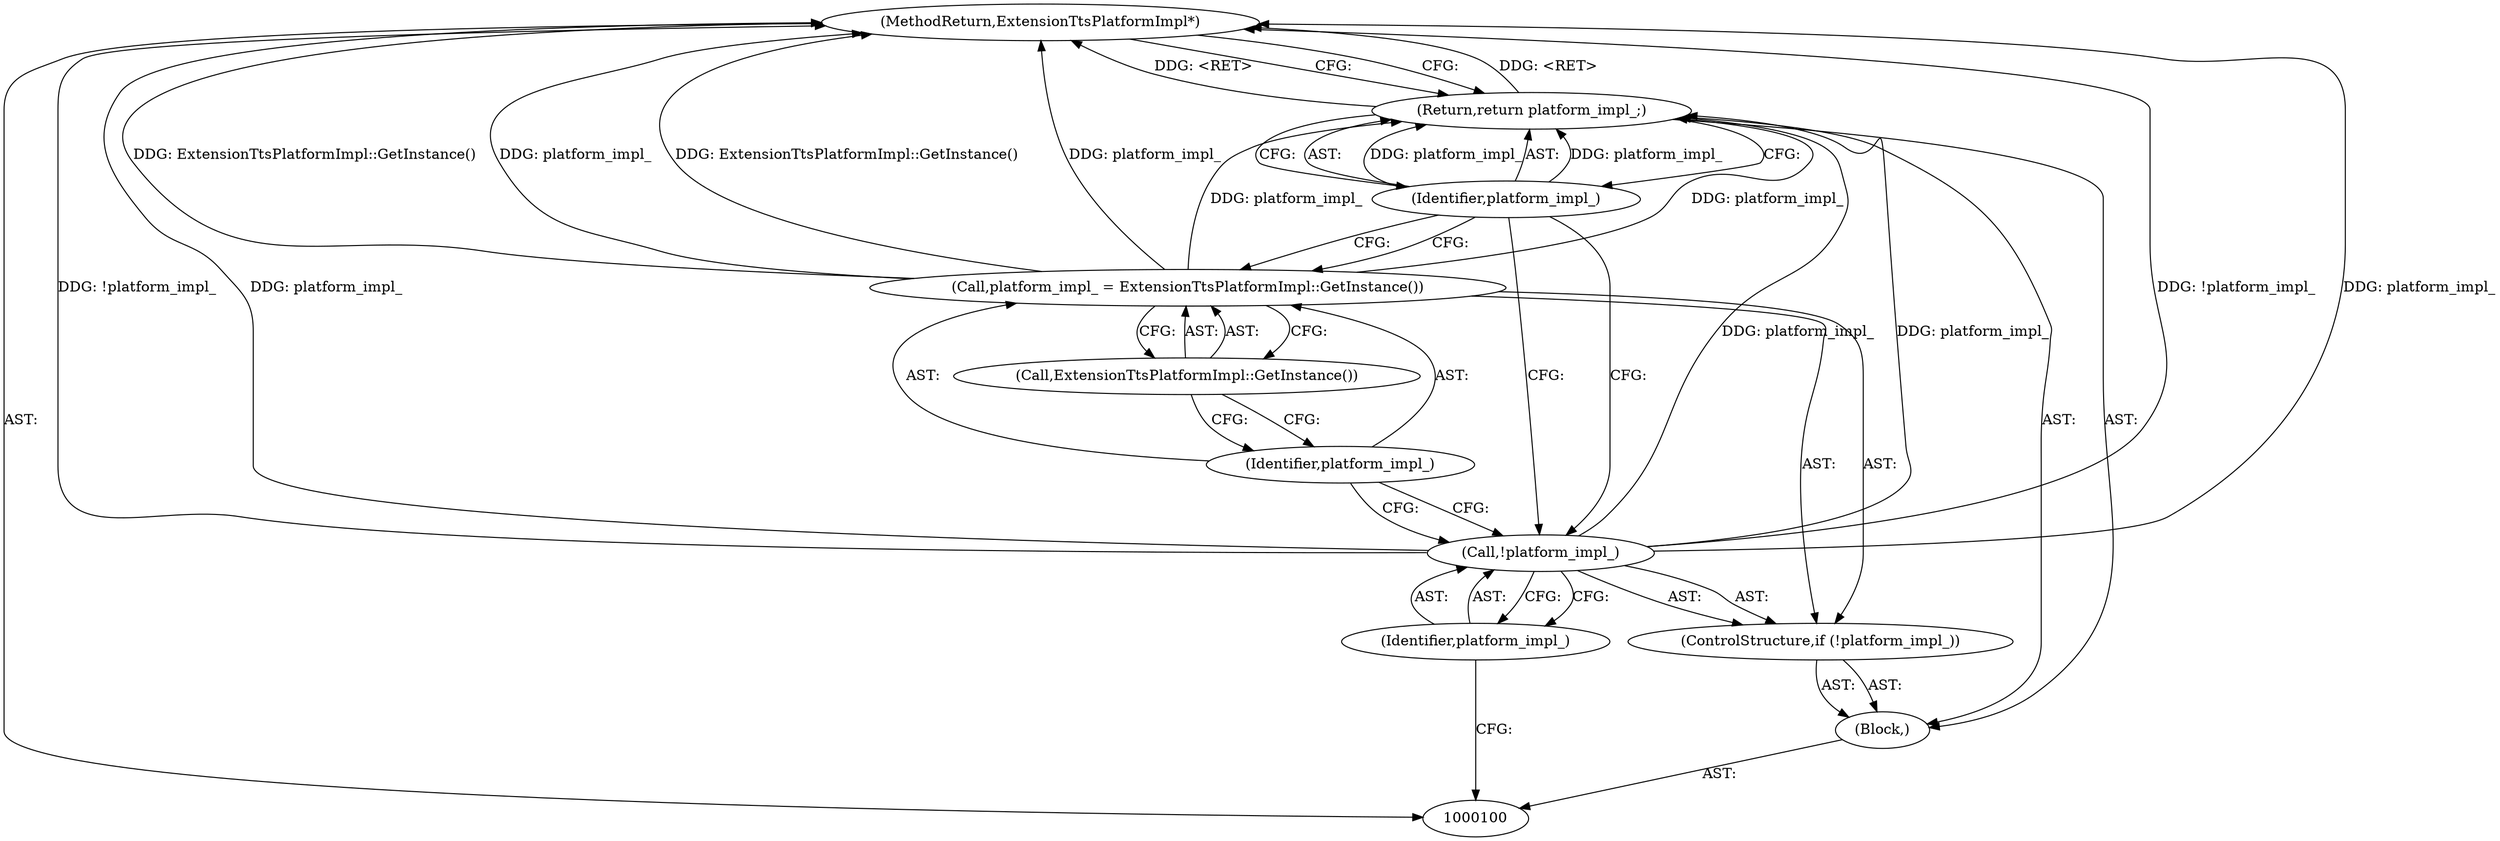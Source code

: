 digraph "1_Chrome_c63f2b7fe4fe2977f858a8e36d5f48db17eff2e7_8" {
"1000110" [label="(MethodReturn,ExtensionTtsPlatformImpl*)"];
"1000101" [label="(Block,)"];
"1000102" [label="(ControlStructure,if (!platform_impl_))"];
"1000103" [label="(Call,!platform_impl_)"];
"1000104" [label="(Identifier,platform_impl_)"];
"1000107" [label="(Call,ExtensionTtsPlatformImpl::GetInstance())"];
"1000105" [label="(Call,platform_impl_ = ExtensionTtsPlatformImpl::GetInstance())"];
"1000106" [label="(Identifier,platform_impl_)"];
"1000108" [label="(Return,return platform_impl_;)"];
"1000109" [label="(Identifier,platform_impl_)"];
"1000110" -> "1000100"  [label="AST: "];
"1000110" -> "1000108"  [label="CFG: "];
"1000108" -> "1000110"  [label="DDG: <RET>"];
"1000105" -> "1000110"  [label="DDG: ExtensionTtsPlatformImpl::GetInstance()"];
"1000105" -> "1000110"  [label="DDG: platform_impl_"];
"1000103" -> "1000110"  [label="DDG: platform_impl_"];
"1000103" -> "1000110"  [label="DDG: !platform_impl_"];
"1000101" -> "1000100"  [label="AST: "];
"1000102" -> "1000101"  [label="AST: "];
"1000108" -> "1000101"  [label="AST: "];
"1000102" -> "1000101"  [label="AST: "];
"1000103" -> "1000102"  [label="AST: "];
"1000105" -> "1000102"  [label="AST: "];
"1000103" -> "1000102"  [label="AST: "];
"1000103" -> "1000104"  [label="CFG: "];
"1000104" -> "1000103"  [label="AST: "];
"1000106" -> "1000103"  [label="CFG: "];
"1000109" -> "1000103"  [label="CFG: "];
"1000103" -> "1000110"  [label="DDG: platform_impl_"];
"1000103" -> "1000110"  [label="DDG: !platform_impl_"];
"1000103" -> "1000108"  [label="DDG: platform_impl_"];
"1000104" -> "1000103"  [label="AST: "];
"1000104" -> "1000100"  [label="CFG: "];
"1000103" -> "1000104"  [label="CFG: "];
"1000107" -> "1000105"  [label="AST: "];
"1000107" -> "1000106"  [label="CFG: "];
"1000105" -> "1000107"  [label="CFG: "];
"1000105" -> "1000102"  [label="AST: "];
"1000105" -> "1000107"  [label="CFG: "];
"1000106" -> "1000105"  [label="AST: "];
"1000107" -> "1000105"  [label="AST: "];
"1000109" -> "1000105"  [label="CFG: "];
"1000105" -> "1000110"  [label="DDG: ExtensionTtsPlatformImpl::GetInstance()"];
"1000105" -> "1000110"  [label="DDG: platform_impl_"];
"1000105" -> "1000108"  [label="DDG: platform_impl_"];
"1000106" -> "1000105"  [label="AST: "];
"1000106" -> "1000103"  [label="CFG: "];
"1000107" -> "1000106"  [label="CFG: "];
"1000108" -> "1000101"  [label="AST: "];
"1000108" -> "1000109"  [label="CFG: "];
"1000109" -> "1000108"  [label="AST: "];
"1000110" -> "1000108"  [label="CFG: "];
"1000108" -> "1000110"  [label="DDG: <RET>"];
"1000109" -> "1000108"  [label="DDG: platform_impl_"];
"1000103" -> "1000108"  [label="DDG: platform_impl_"];
"1000105" -> "1000108"  [label="DDG: platform_impl_"];
"1000109" -> "1000108"  [label="AST: "];
"1000109" -> "1000105"  [label="CFG: "];
"1000109" -> "1000103"  [label="CFG: "];
"1000108" -> "1000109"  [label="CFG: "];
"1000109" -> "1000108"  [label="DDG: platform_impl_"];
}
